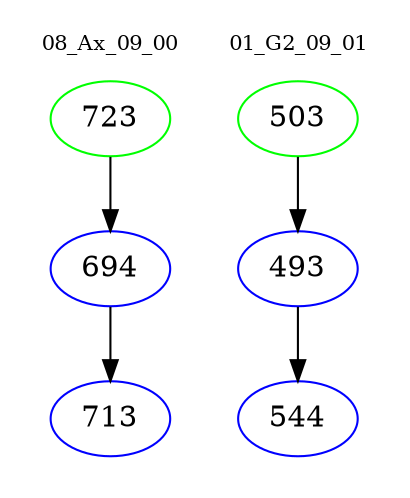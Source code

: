 digraph{
subgraph cluster_0 {
color = white
label = "08_Ax_09_00";
fontsize=10;
T0_723 [label="723", color="green"]
T0_723 -> T0_694 [color="black"]
T0_694 [label="694", color="blue"]
T0_694 -> T0_713 [color="black"]
T0_713 [label="713", color="blue"]
}
subgraph cluster_1 {
color = white
label = "01_G2_09_01";
fontsize=10;
T1_503 [label="503", color="green"]
T1_503 -> T1_493 [color="black"]
T1_493 [label="493", color="blue"]
T1_493 -> T1_544 [color="black"]
T1_544 [label="544", color="blue"]
}
}
